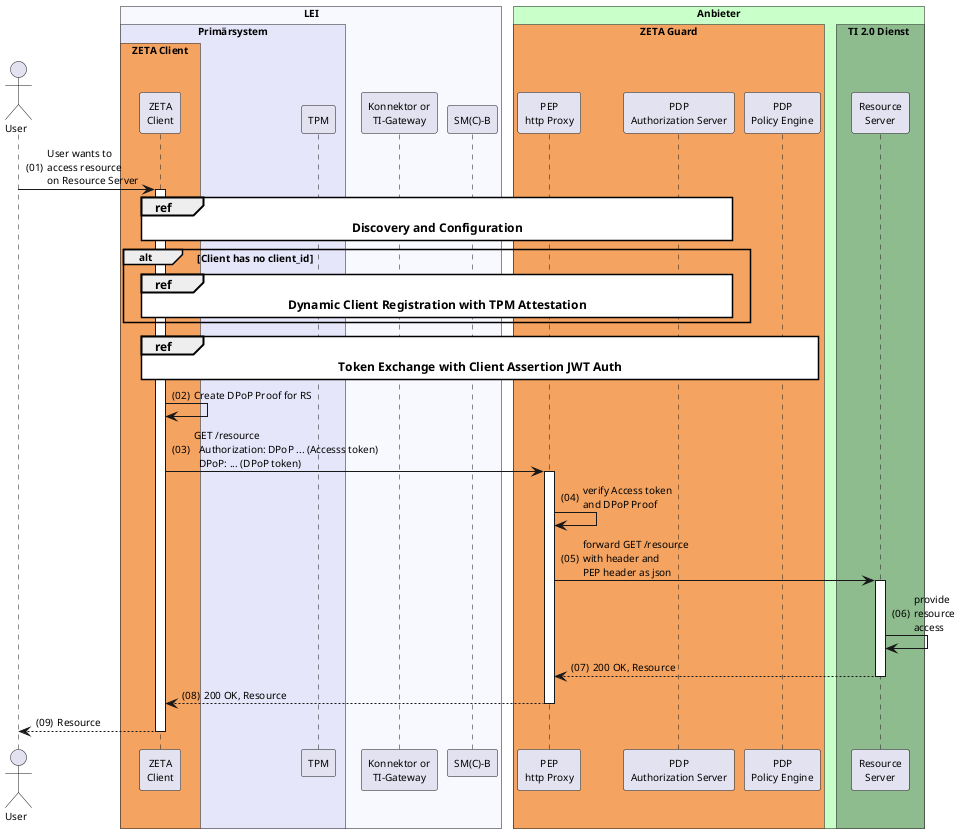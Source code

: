 @startuml "client-reg-with-tpm-attestation-and-SMB-auth-token-exchange-overview"
autonumber "(00)"
skinparam defaultFontSize 10
skinparam defaultFontName Helvetica
skinparam DefaultMonospacedFontName Courier
skinparam lengthAdjust none
skinparam sequenceReferenceBackgroundColor White
skinparam SequenceReferenceFontSize 12
/'skinparam SequenceReferenceFontStyle bold
'/


!pragma teoz true

Actor User
box "LEI" #GhostWhite
  box "Primärsystem" #Lavender
    box "ZETA Client" #SandyBrown
      participant Client as "ZETA\nClient"
    end box
    participant TPM as "TPM"
  end box
  participant Konnektor as "Konnektor or\nTI-Gateway"
  participant SMB as "SM(C)-B"
end box

box "Anbieter" #TECHNOLOGY
  box "ZETA Guard" #SandyBrown
    participant HP as "PEP\nhttp Proxy"
    participant AuthS as "PDP\nAuthorization Server" 
    participant PE as "PDP\nPolicy Engine"
  end box
    box TI 2.0 Dienst #DarkSeaGreen
      participant RS as "Resource\nServer"
    end box
end box

User -> Client: User wants to\naccess resource\non Resource Server
activate Client

ref over Client, HP, AuthS: **Discovery and Configuration**
alt Client has no client_id
    ref over Client, AuthS: **Dynamic Client Registration with TPM Attestation**
end

ref over Client, AuthS, PE: **Token Exchange with Client Assertion JWT Auth**

Client -> Client: Create DPoP Proof for RS
Client -> HP: GET /resource\n\
  Authorization: DPoP ... (Accesss token)\n\
  DPoP: ... (DPoP token)
activate HP
HP -> HP: verify Access token\nand DPoP Proof
HP -> RS: forward GET /resource\n\
with header and\nPEP header as json
activate RS
RS -> RS: provide\nresource\naccess
RS --> HP: 200 OK, Resource
deactivate RS
HP --> Client: 200 OK, Resource
deactivate HP
deactivate RS
Client --> User: Resource
deactivate Client

@enduml
